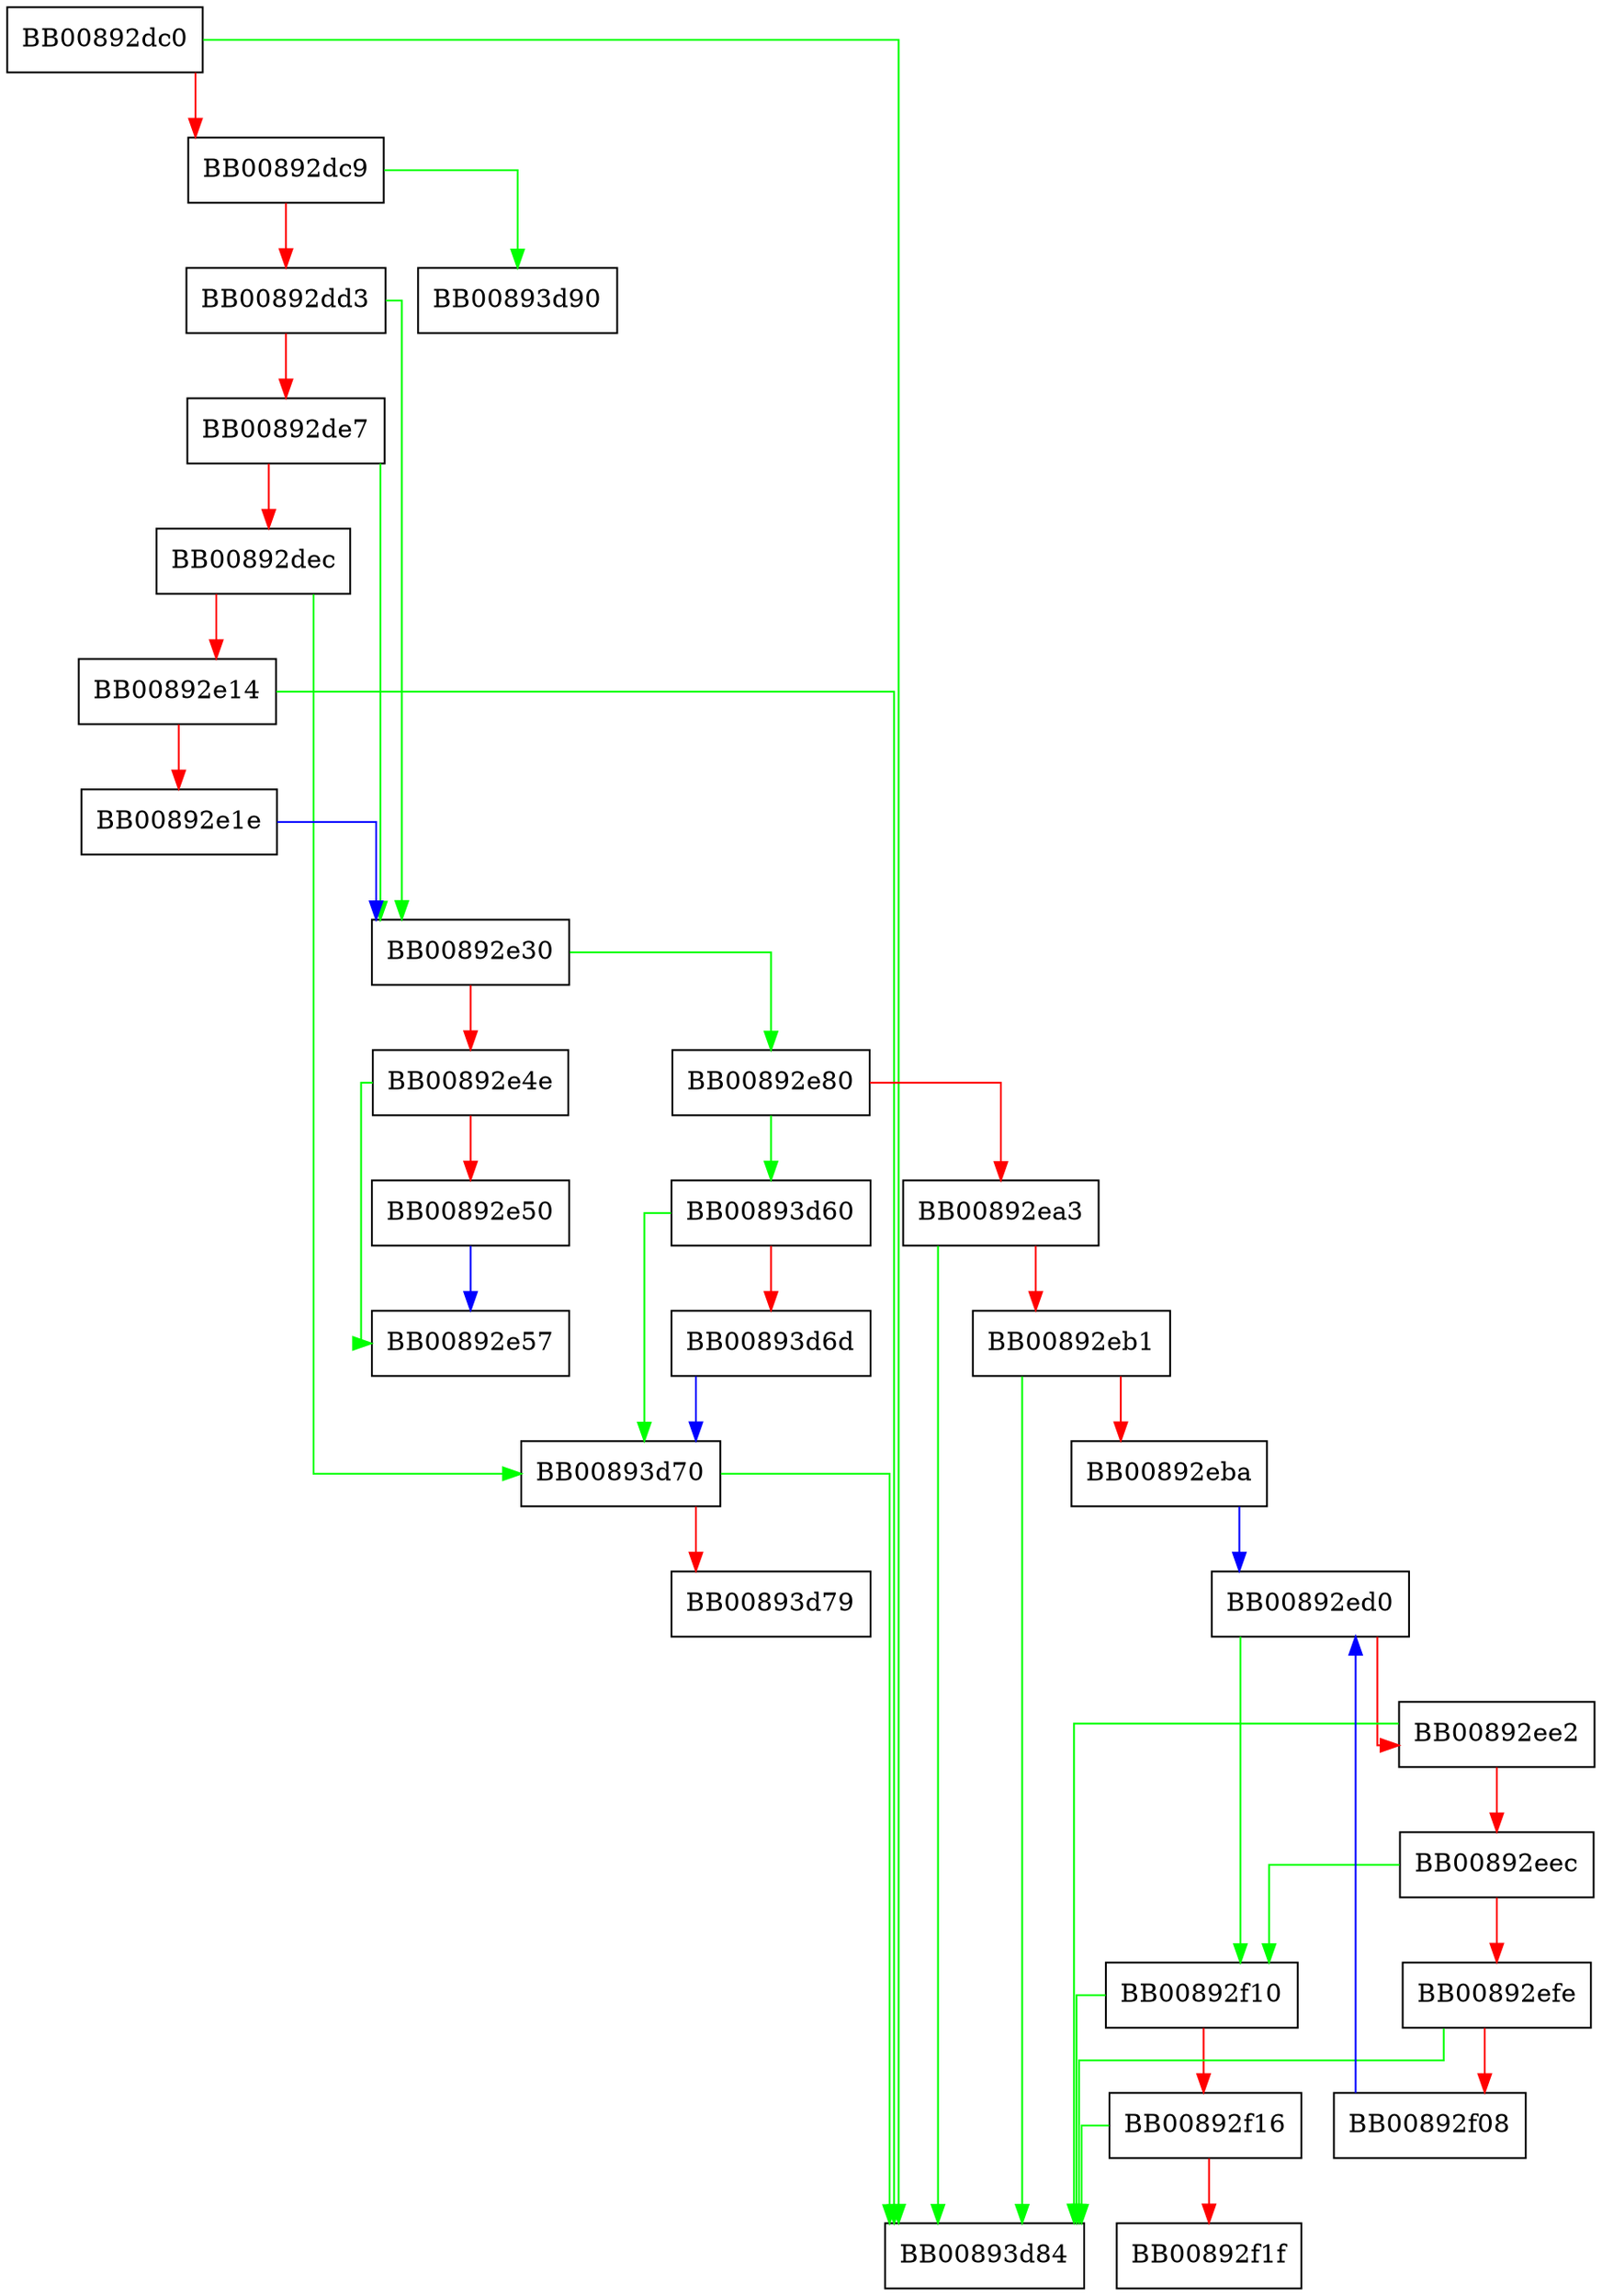 digraph __strncmp_sse42 {
  node [shape="box"];
  graph [splines=ortho];
  BB00892dc0 -> BB00893d84 [color="green"];
  BB00892dc0 -> BB00892dc9 [color="red"];
  BB00892dc9 -> BB00893d90 [color="green"];
  BB00892dc9 -> BB00892dd3 [color="red"];
  BB00892dd3 -> BB00892e30 [color="green"];
  BB00892dd3 -> BB00892de7 [color="red"];
  BB00892de7 -> BB00892e30 [color="green"];
  BB00892de7 -> BB00892dec [color="red"];
  BB00892dec -> BB00893d70 [color="green"];
  BB00892dec -> BB00892e14 [color="red"];
  BB00892e14 -> BB00893d84 [color="green"];
  BB00892e14 -> BB00892e1e [color="red"];
  BB00892e1e -> BB00892e30 [color="blue"];
  BB00892e30 -> BB00892e80 [color="green"];
  BB00892e30 -> BB00892e4e [color="red"];
  BB00892e4e -> BB00892e57 [color="green"];
  BB00892e4e -> BB00892e50 [color="red"];
  BB00892e50 -> BB00892e57 [color="blue"];
  BB00892e80 -> BB00893d60 [color="green"];
  BB00892e80 -> BB00892ea3 [color="red"];
  BB00892ea3 -> BB00893d84 [color="green"];
  BB00892ea3 -> BB00892eb1 [color="red"];
  BB00892eb1 -> BB00893d84 [color="green"];
  BB00892eb1 -> BB00892eba [color="red"];
  BB00892eba -> BB00892ed0 [color="blue"];
  BB00892ed0 -> BB00892f10 [color="green"];
  BB00892ed0 -> BB00892ee2 [color="red"];
  BB00892ee2 -> BB00893d84 [color="green"];
  BB00892ee2 -> BB00892eec [color="red"];
  BB00892eec -> BB00892f10 [color="green"];
  BB00892eec -> BB00892efe [color="red"];
  BB00892efe -> BB00893d84 [color="green"];
  BB00892efe -> BB00892f08 [color="red"];
  BB00892f08 -> BB00892ed0 [color="blue"];
  BB00892f10 -> BB00893d84 [color="green"];
  BB00892f10 -> BB00892f16 [color="red"];
  BB00892f16 -> BB00893d84 [color="green"];
  BB00892f16 -> BB00892f1f [color="red"];
  BB00893d60 -> BB00893d70 [color="green"];
  BB00893d60 -> BB00893d6d [color="red"];
  BB00893d6d -> BB00893d70 [color="blue"];
  BB00893d70 -> BB00893d84 [color="green"];
  BB00893d70 -> BB00893d79 [color="red"];
}